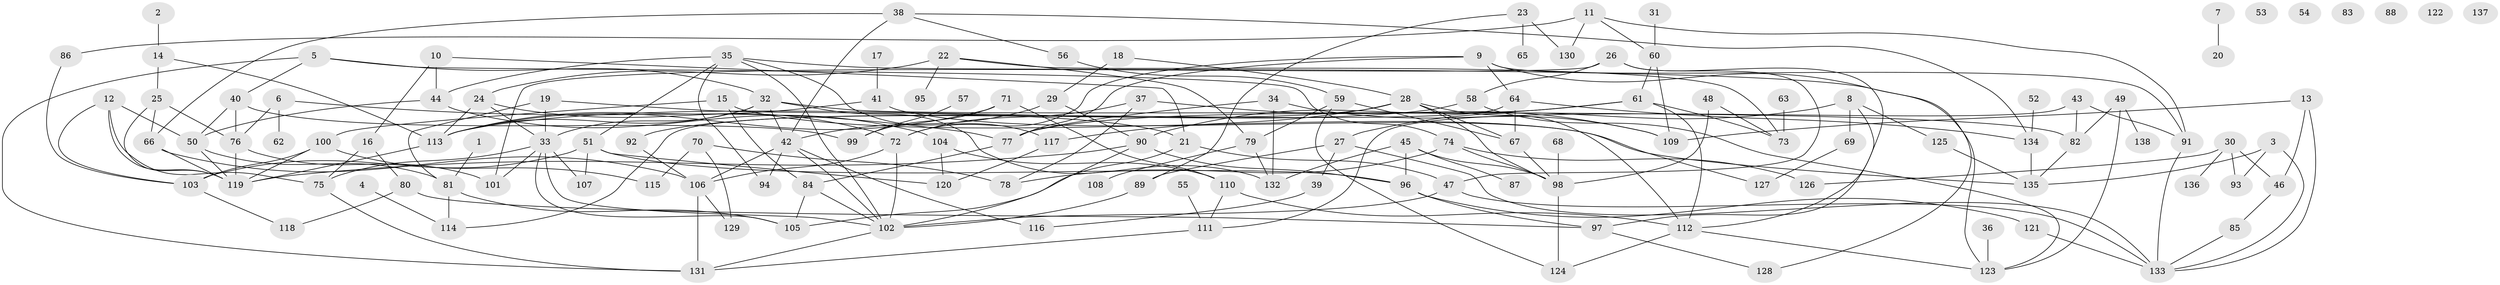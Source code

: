 // coarse degree distribution, {4: 0.20967741935483872, 12: 0.04838709677419355, 6: 0.0967741935483871, 2: 0.11290322580645161, 1: 0.1935483870967742, 7: 0.06451612903225806, 11: 0.03225806451612903, 3: 0.0967741935483871, 5: 0.06451612903225806, 9: 0.03225806451612903, 8: 0.016129032258064516, 10: 0.03225806451612903}
// Generated by graph-tools (version 1.1) at 2025/35/03/04/25 23:35:48]
// undirected, 138 vertices, 223 edges
graph export_dot {
  node [color=gray90,style=filled];
  1;
  2;
  3;
  4;
  5;
  6;
  7;
  8;
  9;
  10;
  11;
  12;
  13;
  14;
  15;
  16;
  17;
  18;
  19;
  20;
  21;
  22;
  23;
  24;
  25;
  26;
  27;
  28;
  29;
  30;
  31;
  32;
  33;
  34;
  35;
  36;
  37;
  38;
  39;
  40;
  41;
  42;
  43;
  44;
  45;
  46;
  47;
  48;
  49;
  50;
  51;
  52;
  53;
  54;
  55;
  56;
  57;
  58;
  59;
  60;
  61;
  62;
  63;
  64;
  65;
  66;
  67;
  68;
  69;
  70;
  71;
  72;
  73;
  74;
  75;
  76;
  77;
  78;
  79;
  80;
  81;
  82;
  83;
  84;
  85;
  86;
  87;
  88;
  89;
  90;
  91;
  92;
  93;
  94;
  95;
  96;
  97;
  98;
  99;
  100;
  101;
  102;
  103;
  104;
  105;
  106;
  107;
  108;
  109;
  110;
  111;
  112;
  113;
  114;
  115;
  116;
  117;
  118;
  119;
  120;
  121;
  122;
  123;
  124;
  125;
  126;
  127;
  128;
  129;
  130;
  131;
  132;
  133;
  134;
  135;
  136;
  137;
  138;
  1 -- 81;
  2 -- 14;
  3 -- 93;
  3 -- 133;
  3 -- 135;
  4 -- 114;
  5 -- 32;
  5 -- 40;
  5 -- 74;
  5 -- 131;
  6 -- 62;
  6 -- 76;
  6 -- 77;
  7 -- 20;
  8 -- 27;
  8 -- 69;
  8 -- 112;
  8 -- 125;
  9 -- 64;
  9 -- 72;
  9 -- 77;
  9 -- 91;
  9 -- 128;
  10 -- 16;
  10 -- 21;
  10 -- 44;
  11 -- 60;
  11 -- 86;
  11 -- 91;
  11 -- 130;
  12 -- 50;
  12 -- 75;
  12 -- 103;
  12 -- 119;
  13 -- 46;
  13 -- 109;
  13 -- 133;
  14 -- 25;
  14 -- 113;
  15 -- 84;
  15 -- 100;
  15 -- 135;
  16 -- 75;
  16 -- 80;
  17 -- 41;
  18 -- 28;
  18 -- 29;
  19 -- 21;
  19 -- 33;
  19 -- 81;
  21 -- 47;
  21 -- 105;
  22 -- 24;
  22 -- 73;
  22 -- 79;
  22 -- 95;
  23 -- 65;
  23 -- 89;
  23 -- 130;
  24 -- 33;
  24 -- 72;
  24 -- 113;
  25 -- 66;
  25 -- 76;
  25 -- 119;
  26 -- 47;
  26 -- 58;
  26 -- 97;
  26 -- 101;
  27 -- 39;
  27 -- 89;
  27 -- 133;
  28 -- 67;
  28 -- 92;
  28 -- 98;
  28 -- 112;
  28 -- 117;
  29 -- 42;
  29 -- 90;
  30 -- 46;
  30 -- 93;
  30 -- 126;
  30 -- 136;
  31 -- 60;
  32 -- 33;
  32 -- 42;
  32 -- 82;
  32 -- 113;
  32 -- 132;
  33 -- 75;
  33 -- 101;
  33 -- 102;
  33 -- 105;
  33 -- 107;
  34 -- 77;
  34 -- 109;
  34 -- 132;
  35 -- 44;
  35 -- 51;
  35 -- 94;
  35 -- 102;
  35 -- 117;
  35 -- 123;
  36 -- 123;
  37 -- 72;
  37 -- 78;
  37 -- 109;
  38 -- 42;
  38 -- 56;
  38 -- 66;
  38 -- 134;
  39 -- 116;
  40 -- 50;
  40 -- 76;
  40 -- 99;
  41 -- 113;
  41 -- 127;
  42 -- 94;
  42 -- 102;
  42 -- 106;
  42 -- 116;
  43 -- 82;
  43 -- 91;
  43 -- 111;
  44 -- 50;
  44 -- 104;
  45 -- 87;
  45 -- 96;
  45 -- 98;
  45 -- 132;
  46 -- 85;
  47 -- 102;
  47 -- 133;
  48 -- 73;
  48 -- 98;
  49 -- 82;
  49 -- 123;
  49 -- 138;
  50 -- 81;
  50 -- 119;
  51 -- 96;
  51 -- 103;
  51 -- 107;
  51 -- 120;
  52 -- 134;
  55 -- 111;
  56 -- 59;
  57 -- 99;
  58 -- 113;
  58 -- 123;
  59 -- 67;
  59 -- 79;
  59 -- 124;
  60 -- 61;
  60 -- 109;
  61 -- 73;
  61 -- 77;
  61 -- 90;
  61 -- 112;
  63 -- 73;
  64 -- 67;
  64 -- 114;
  64 -- 134;
  66 -- 106;
  66 -- 119;
  67 -- 98;
  68 -- 98;
  69 -- 127;
  70 -- 78;
  70 -- 115;
  70 -- 129;
  71 -- 99;
  71 -- 110;
  71 -- 113;
  72 -- 102;
  72 -- 106;
  74 -- 78;
  74 -- 98;
  74 -- 126;
  75 -- 131;
  76 -- 101;
  76 -- 119;
  77 -- 84;
  79 -- 108;
  79 -- 132;
  80 -- 97;
  80 -- 118;
  81 -- 105;
  81 -- 114;
  82 -- 135;
  84 -- 102;
  84 -- 105;
  85 -- 133;
  86 -- 103;
  89 -- 102;
  90 -- 96;
  90 -- 102;
  90 -- 119;
  91 -- 133;
  92 -- 106;
  96 -- 97;
  96 -- 121;
  97 -- 128;
  98 -- 124;
  100 -- 103;
  100 -- 115;
  100 -- 119;
  102 -- 131;
  103 -- 118;
  104 -- 110;
  104 -- 120;
  106 -- 129;
  106 -- 131;
  110 -- 111;
  110 -- 112;
  111 -- 131;
  112 -- 123;
  112 -- 124;
  113 -- 119;
  117 -- 120;
  121 -- 133;
  125 -- 135;
  134 -- 135;
}
